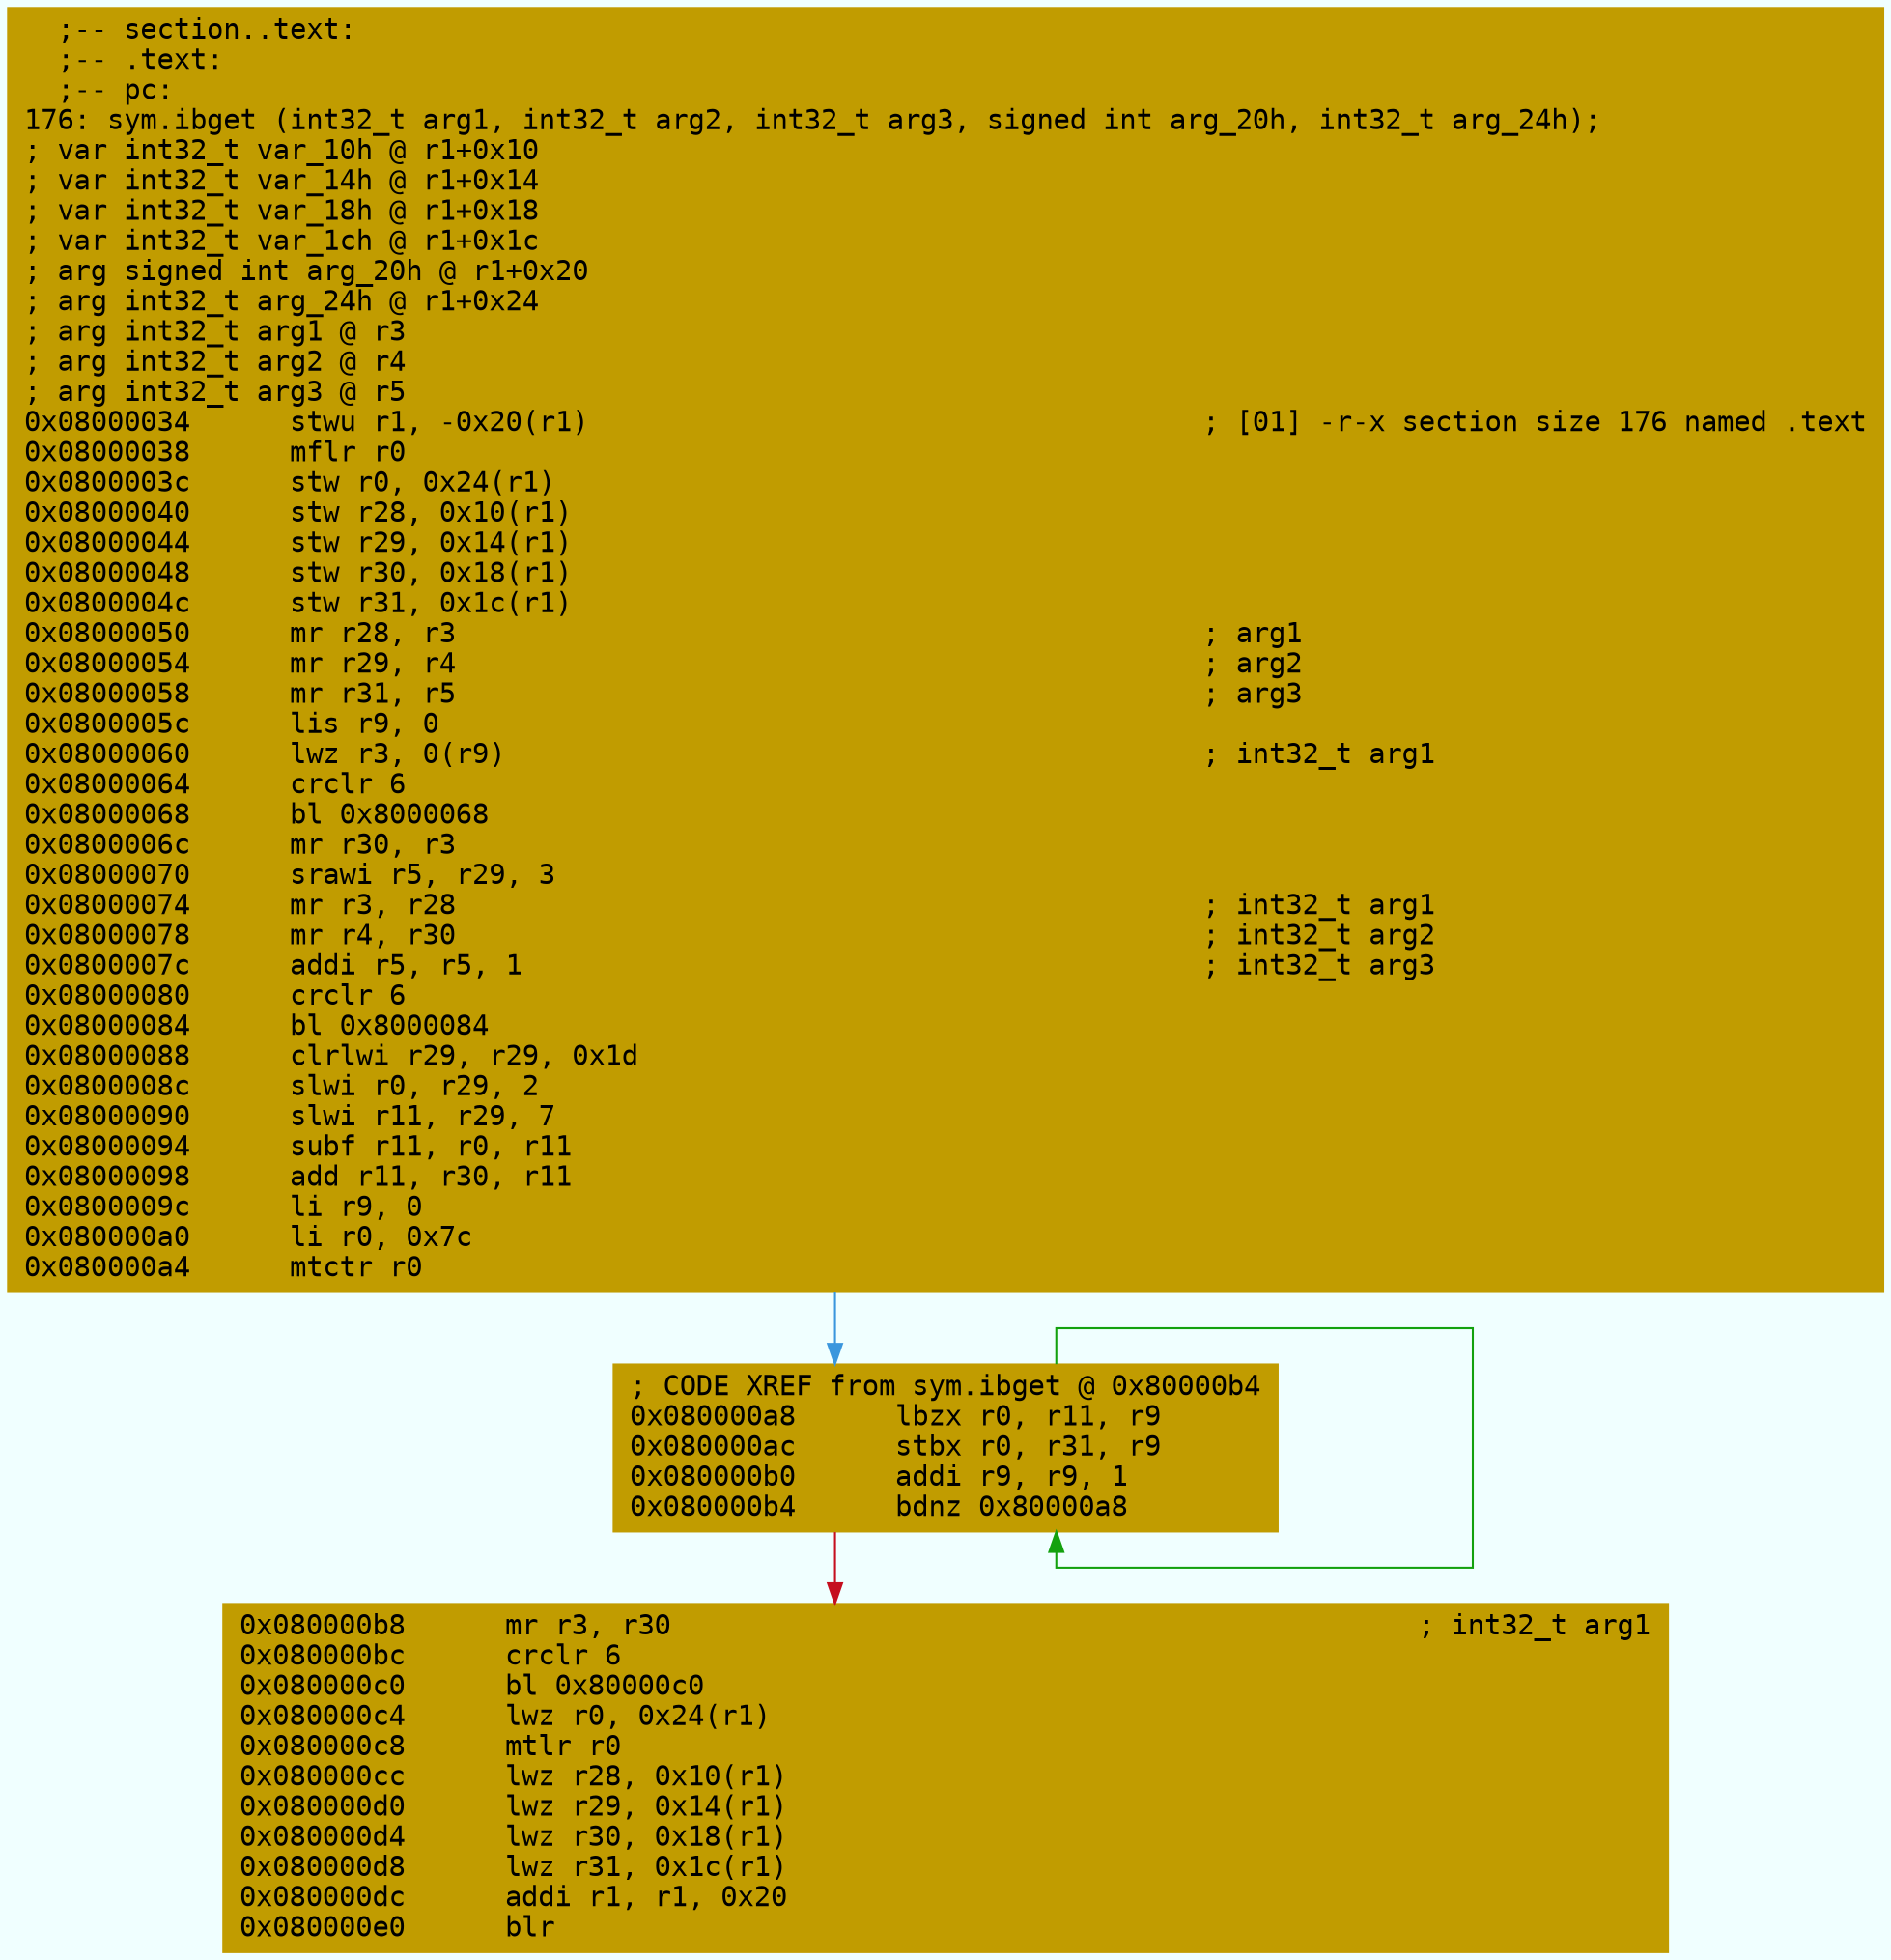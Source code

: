 digraph code {
	graph [bgcolor=azure fontsize=8 fontname="Courier" splines="ortho"];
	node [fillcolor=gray style=filled shape=box];
	edge [arrowhead="normal"];
	"0x08000034" [URL="sym.ibget/0x08000034", fillcolor="#c19c00",color="#c19c00", fontname="Courier",label="  ;-- section..text:\l  ;-- .text:\l  ;-- pc:\l176: sym.ibget (int32_t arg1, int32_t arg2, int32_t arg3, signed int arg_20h, int32_t arg_24h);\l; var int32_t var_10h @ r1+0x10\l; var int32_t var_14h @ r1+0x14\l; var int32_t var_18h @ r1+0x18\l; var int32_t var_1ch @ r1+0x1c\l; arg signed int arg_20h @ r1+0x20\l; arg int32_t arg_24h @ r1+0x24\l; arg int32_t arg1 @ r3\l; arg int32_t arg2 @ r4\l; arg int32_t arg3 @ r5\l0x08000034      stwu r1, -0x20(r1)                                     ; [01] -r-x section size 176 named .text\l0x08000038      mflr r0\l0x0800003c      stw r0, 0x24(r1)\l0x08000040      stw r28, 0x10(r1)\l0x08000044      stw r29, 0x14(r1)\l0x08000048      stw r30, 0x18(r1)\l0x0800004c      stw r31, 0x1c(r1)\l0x08000050      mr r28, r3                                             ; arg1\l0x08000054      mr r29, r4                                             ; arg2\l0x08000058      mr r31, r5                                             ; arg3\l0x0800005c      lis r9, 0\l0x08000060      lwz r3, 0(r9)                                          ; int32_t arg1\l0x08000064      crclr 6\l0x08000068      bl 0x8000068\l0x0800006c      mr r30, r3\l0x08000070      srawi r5, r29, 3\l0x08000074      mr r3, r28                                             ; int32_t arg1\l0x08000078      mr r4, r30                                             ; int32_t arg2\l0x0800007c      addi r5, r5, 1                                         ; int32_t arg3\l0x08000080      crclr 6\l0x08000084      bl 0x8000084\l0x08000088      clrlwi r29, r29, 0x1d\l0x0800008c      slwi r0, r29, 2\l0x08000090      slwi r11, r29, 7\l0x08000094      subf r11, r0, r11\l0x08000098      add r11, r30, r11\l0x0800009c      li r9, 0\l0x080000a0      li r0, 0x7c\l0x080000a4      mtctr r0\l"]
	"0x080000a8" [URL="sym.ibget/0x080000a8", fillcolor="#c19c00",color="#c19c00", fontname="Courier",label="; CODE XREF from sym.ibget @ 0x80000b4\l0x080000a8      lbzx r0, r11, r9\l0x080000ac      stbx r0, r31, r9\l0x080000b0      addi r9, r9, 1\l0x080000b4      bdnz 0x80000a8\l"]
	"0x080000b8" [URL="sym.ibget/0x080000b8", fillcolor="#c19c00",color="#c19c00", fontname="Courier",label="0x080000b8      mr r3, r30                                             ; int32_t arg1\l0x080000bc      crclr 6\l0x080000c0      bl 0x80000c0\l0x080000c4      lwz r0, 0x24(r1)\l0x080000c8      mtlr r0\l0x080000cc      lwz r28, 0x10(r1)\l0x080000d0      lwz r29, 0x14(r1)\l0x080000d4      lwz r30, 0x18(r1)\l0x080000d8      lwz r31, 0x1c(r1)\l0x080000dc      addi r1, r1, 0x20\l0x080000e0      blr\l"]
        "0x08000034" -> "0x080000a8" [color="#3a96dd"];
        "0x080000a8" -> "0x080000a8" [color="#13a10e"];
        "0x080000a8" -> "0x080000b8" [color="#c50f1f"];
}
